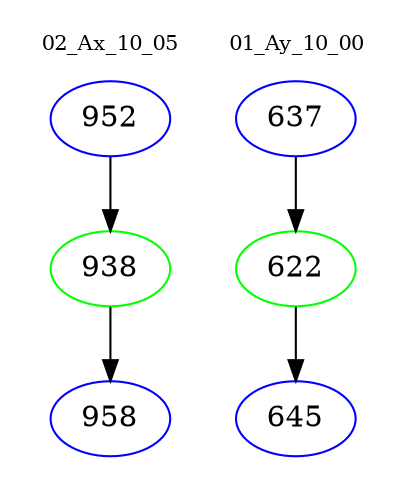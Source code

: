 digraph{
subgraph cluster_0 {
color = white
label = "02_Ax_10_05";
fontsize=10;
T0_952 [label="952", color="blue"]
T0_952 -> T0_938 [color="black"]
T0_938 [label="938", color="green"]
T0_938 -> T0_958 [color="black"]
T0_958 [label="958", color="blue"]
}
subgraph cluster_1 {
color = white
label = "01_Ay_10_00";
fontsize=10;
T1_637 [label="637", color="blue"]
T1_637 -> T1_622 [color="black"]
T1_622 [label="622", color="green"]
T1_622 -> T1_645 [color="black"]
T1_645 [label="645", color="blue"]
}
}
